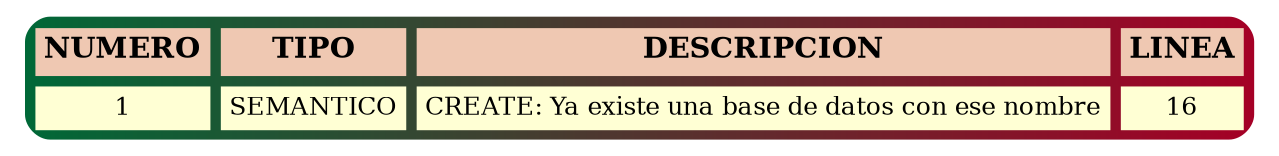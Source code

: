 digraph G{
graph [ dpi = 150 ];
a0 [shape=none label=<
<TABLE border="0" cellspacing="5" cellpadding="4" style="rounded" bgcolor="/rdylgn11/11:/rdylgn11/1">
<TR>
<TD colspan="1" bgcolor="#EFC8B2"><FONT POINT-SIZE="14"><B>NUMERO</B></FONT></TD>
<TD colspan="1" bgcolor="#EFC8B2"><FONT POINT-SIZE="14"><B>TIPO</B></FONT></TD>
<TD colspan="1" bgcolor="#EFC8B2"><FONT POINT-SIZE="14"><B>DESCRIPCION</B></FONT></TD>
<TD colspan="1" bgcolor="#EFC8B2"><FONT POINT-SIZE="14"><B>LINEA</B></FONT></TD>
</TR>
<TR>
<TD  colspan="1" bgcolor="#ffffd4"><FONT POINT-SIZE="12">1</FONT></TD>
<TD  colspan="1" bgcolor="#ffffd4"><FONT POINT-SIZE="12">SEMANTICO</FONT></TD>
<TD  colspan="1" bgcolor="#ffffd4"><FONT POINT-SIZE="12">CREATE: Ya existe una base de datos con ese nombre</FONT></TD>
<TD  colspan="1" bgcolor="#ffffd4"><FONT POINT-SIZE="12">16</FONT></TD>
</TR>
</TABLE>>];
}
